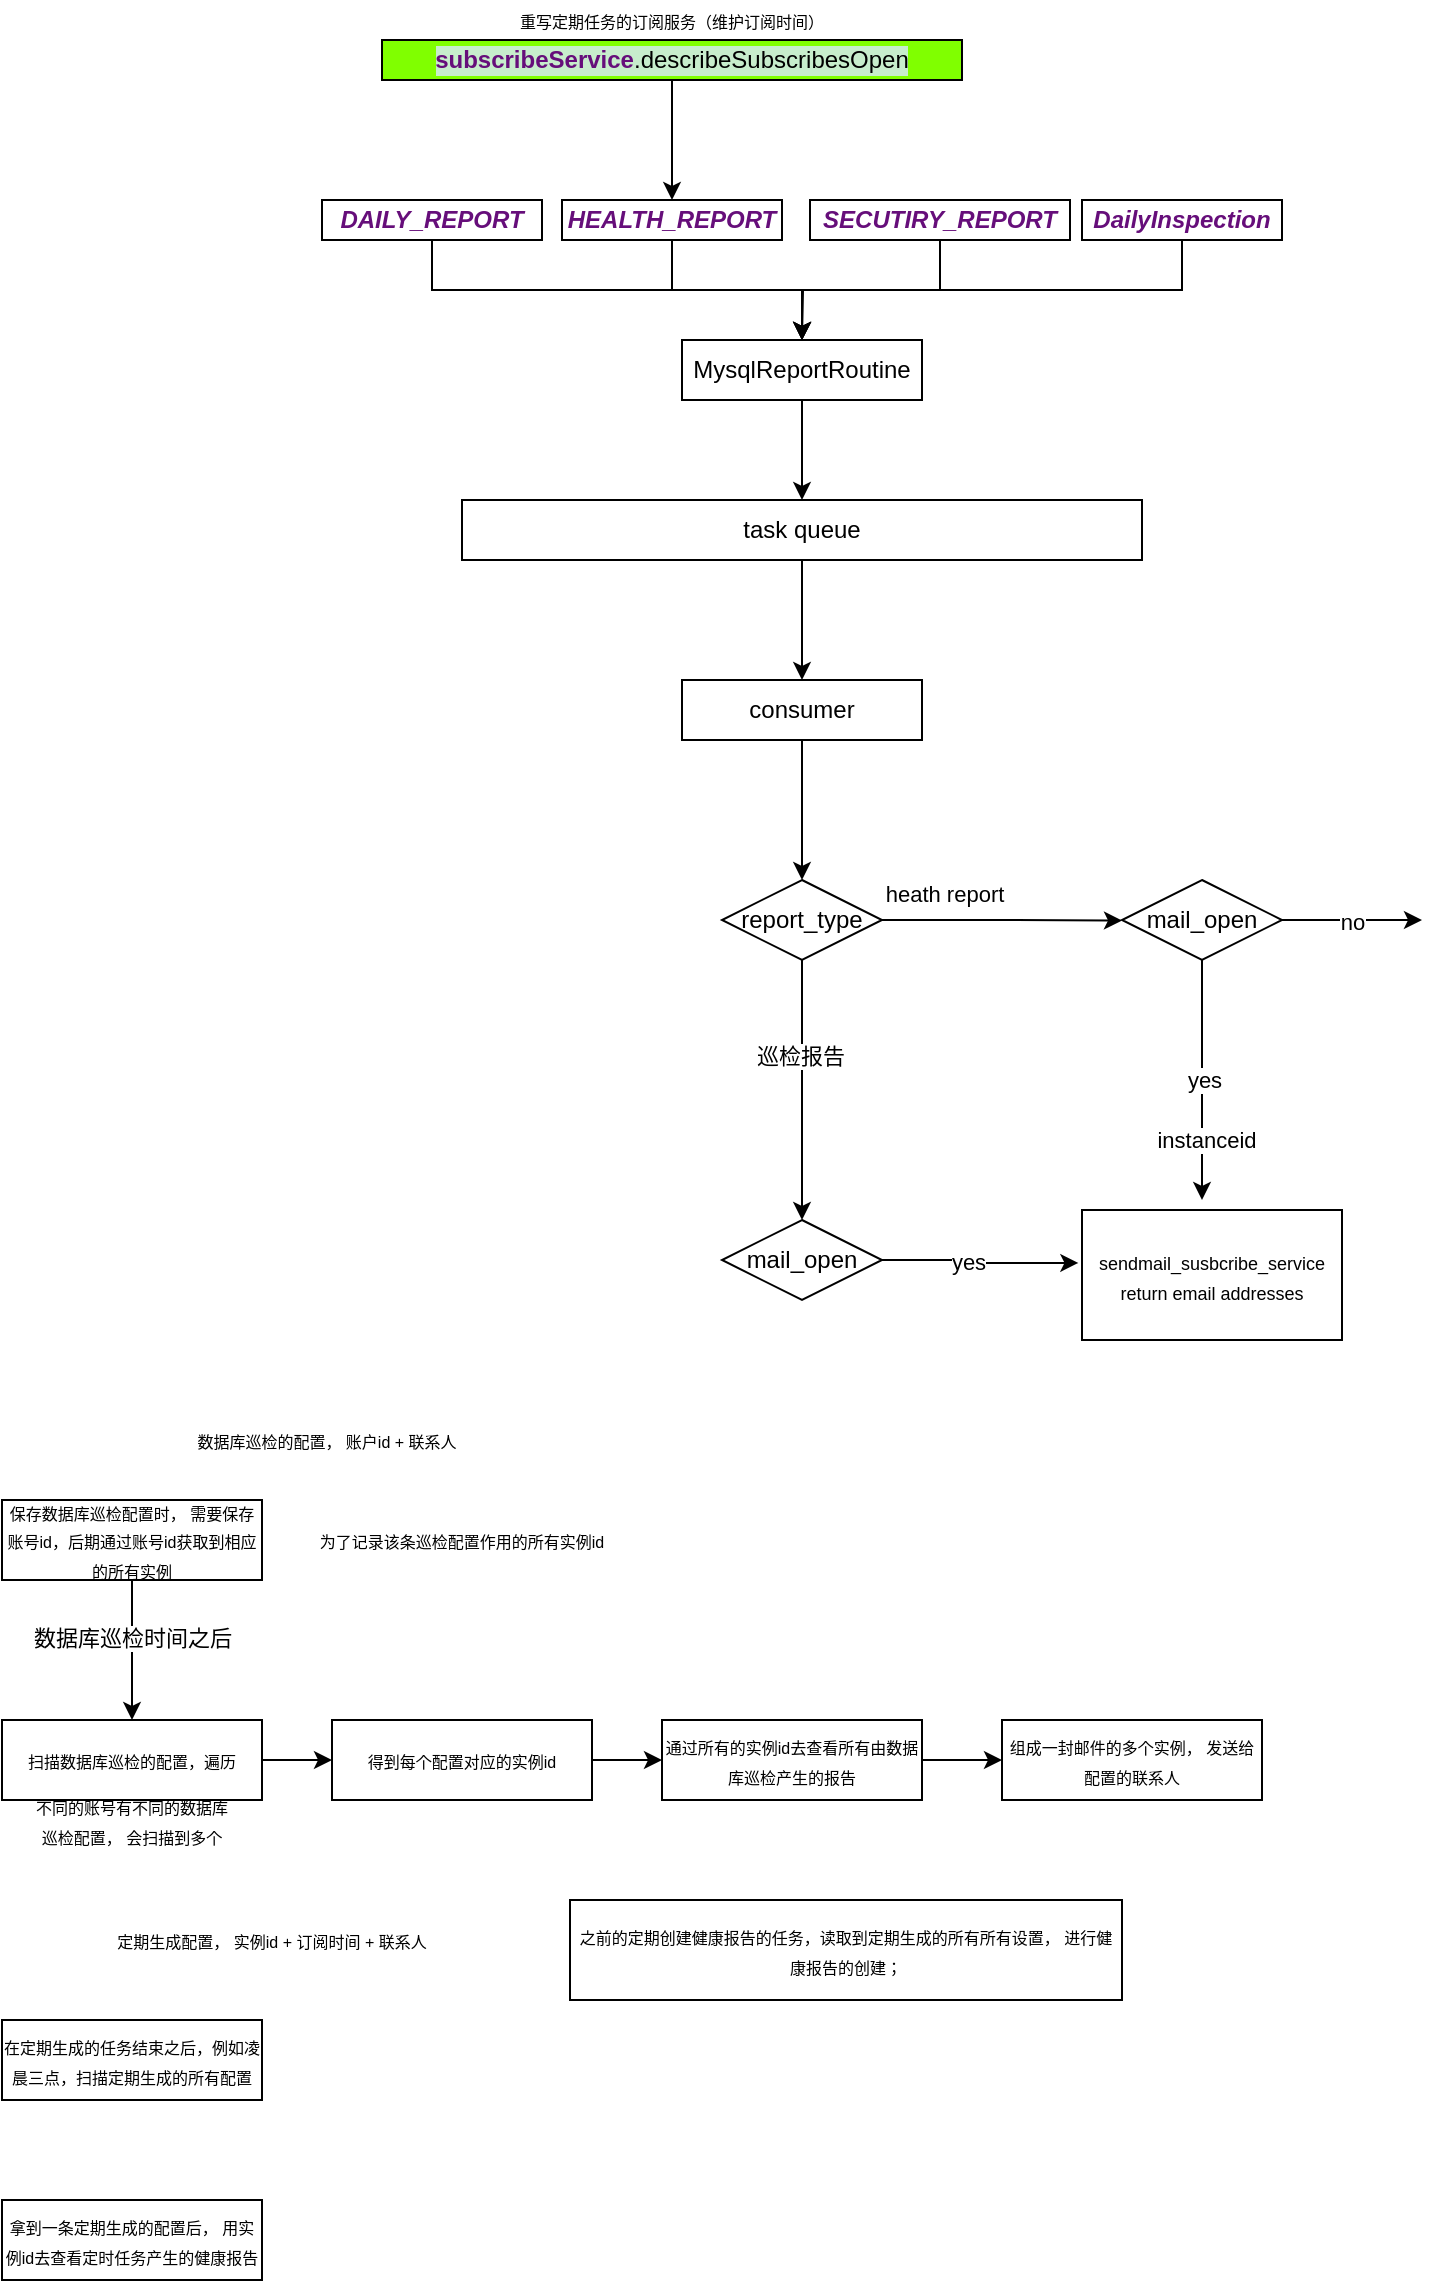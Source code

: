 <mxfile version="13.5.5" type="github">
  <diagram id="C5RBs43oDa-KdzZeNtuy" name="Page-1">
    <mxGraphModel dx="742" dy="1586" grid="1" gridSize="10" guides="1" tooltips="1" connect="1" arrows="1" fold="1" page="1" pageScale="1" pageWidth="827" pageHeight="1169" math="0" shadow="0">
      <root>
        <mxCell id="WIyWlLk6GJQsqaUBKTNV-0" />
        <mxCell id="WIyWlLk6GJQsqaUBKTNV-1" parent="WIyWlLk6GJQsqaUBKTNV-0" />
        <mxCell id="TqVi8izwRz0PIjWKsdhe-3" style="edgeStyle=orthogonalEdgeStyle;rounded=0;orthogonalLoop=1;jettySize=auto;html=1;exitX=0.5;exitY=1;exitDx=0;exitDy=0;entryX=0.5;entryY=0;entryDx=0;entryDy=0;" edge="1" parent="WIyWlLk6GJQsqaUBKTNV-1" source="TqVi8izwRz0PIjWKsdhe-0" target="TqVi8izwRz0PIjWKsdhe-2">
          <mxGeometry relative="1" as="geometry">
            <mxPoint x="330.111" y="220" as="targetPoint" />
            <Array as="points" />
          </mxGeometry>
        </mxCell>
        <mxCell id="TqVi8izwRz0PIjWKsdhe-0" value="MysqlReportRoutine" style="rounded=0;whiteSpace=wrap;html=1;" vertex="1" parent="WIyWlLk6GJQsqaUBKTNV-1">
          <mxGeometry x="350" y="150" width="120" height="30" as="geometry" />
        </mxCell>
        <mxCell id="TqVi8izwRz0PIjWKsdhe-18" style="edgeStyle=orthogonalEdgeStyle;rounded=0;orthogonalLoop=1;jettySize=auto;html=1;exitX=0.5;exitY=1;exitDx=0;exitDy=0;entryX=0.5;entryY=0;entryDx=0;entryDy=0;" edge="1" parent="WIyWlLk6GJQsqaUBKTNV-1" source="TqVi8izwRz0PIjWKsdhe-2" target="TqVi8izwRz0PIjWKsdhe-17">
          <mxGeometry relative="1" as="geometry" />
        </mxCell>
        <mxCell id="TqVi8izwRz0PIjWKsdhe-2" value="task queue" style="rounded=0;whiteSpace=wrap;html=1;" vertex="1" parent="WIyWlLk6GJQsqaUBKTNV-1">
          <mxGeometry x="240" y="230" width="340" height="30" as="geometry" />
        </mxCell>
        <mxCell id="TqVi8izwRz0PIjWKsdhe-12" style="edgeStyle=orthogonalEdgeStyle;rounded=0;orthogonalLoop=1;jettySize=auto;html=1;exitX=0.5;exitY=1;exitDx=0;exitDy=0;entryX=0.5;entryY=0;entryDx=0;entryDy=0;" edge="1" parent="WIyWlLk6GJQsqaUBKTNV-1" source="TqVi8izwRz0PIjWKsdhe-4" target="TqVi8izwRz0PIjWKsdhe-0">
          <mxGeometry relative="1" as="geometry" />
        </mxCell>
        <mxCell id="TqVi8izwRz0PIjWKsdhe-4" value="&lt;font color=&quot;#660e7a&quot;&gt;&lt;b&gt;&lt;i&gt;DAILY_REPORT&lt;/i&gt;&lt;/b&gt;&lt;/font&gt;" style="rounded=0;whiteSpace=wrap;html=1;" vertex="1" parent="WIyWlLk6GJQsqaUBKTNV-1">
          <mxGeometry x="170" y="80" width="110" height="20" as="geometry" />
        </mxCell>
        <mxCell id="TqVi8izwRz0PIjWKsdhe-15" style="edgeStyle=orthogonalEdgeStyle;rounded=0;orthogonalLoop=1;jettySize=auto;html=1;exitX=0.5;exitY=1;exitDx=0;exitDy=0;" edge="1" parent="WIyWlLk6GJQsqaUBKTNV-1" source="TqVi8izwRz0PIjWKsdhe-5" target="TqVi8izwRz0PIjWKsdhe-0">
          <mxGeometry relative="1" as="geometry" />
        </mxCell>
        <mxCell id="TqVi8izwRz0PIjWKsdhe-5" value="&lt;font color=&quot;#660e7a&quot;&gt;&lt;b&gt;&lt;i&gt;DailyInspection&lt;/i&gt;&lt;/b&gt;&lt;/font&gt;" style="rounded=0;whiteSpace=wrap;html=1;" vertex="1" parent="WIyWlLk6GJQsqaUBKTNV-1">
          <mxGeometry x="550" y="80" width="100" height="20" as="geometry" />
        </mxCell>
        <mxCell id="TqVi8izwRz0PIjWKsdhe-13" style="edgeStyle=orthogonalEdgeStyle;rounded=0;orthogonalLoop=1;jettySize=auto;html=1;exitX=0.5;exitY=1;exitDx=0;exitDy=0;" edge="1" parent="WIyWlLk6GJQsqaUBKTNV-1" source="TqVi8izwRz0PIjWKsdhe-6">
          <mxGeometry relative="1" as="geometry">
            <mxPoint x="410" y="150" as="targetPoint" />
          </mxGeometry>
        </mxCell>
        <mxCell id="TqVi8izwRz0PIjWKsdhe-6" value="&lt;font color=&quot;#660e7a&quot;&gt;&lt;b&gt;&lt;i&gt;HEALTH_REPORT&lt;/i&gt;&lt;/b&gt;&lt;/font&gt;" style="rounded=0;whiteSpace=wrap;html=1;" vertex="1" parent="WIyWlLk6GJQsqaUBKTNV-1">
          <mxGeometry x="290" y="80" width="110" height="20" as="geometry" />
        </mxCell>
        <mxCell id="TqVi8izwRz0PIjWKsdhe-14" style="edgeStyle=orthogonalEdgeStyle;rounded=0;orthogonalLoop=1;jettySize=auto;html=1;exitX=0.5;exitY=1;exitDx=0;exitDy=0;" edge="1" parent="WIyWlLk6GJQsqaUBKTNV-1" source="TqVi8izwRz0PIjWKsdhe-7" target="TqVi8izwRz0PIjWKsdhe-0">
          <mxGeometry relative="1" as="geometry">
            <mxPoint x="410" y="140" as="targetPoint" />
          </mxGeometry>
        </mxCell>
        <mxCell id="TqVi8izwRz0PIjWKsdhe-7" value="&lt;font color=&quot;#660e7a&quot;&gt;&lt;b&gt;&lt;i&gt;SECUTIRY_REPORT&lt;/i&gt;&lt;/b&gt;&lt;/font&gt;" style="rounded=0;whiteSpace=wrap;html=1;" vertex="1" parent="WIyWlLk6GJQsqaUBKTNV-1">
          <mxGeometry x="414" y="80" width="130" height="20" as="geometry" />
        </mxCell>
        <mxCell id="TqVi8izwRz0PIjWKsdhe-10" style="edgeStyle=orthogonalEdgeStyle;rounded=0;orthogonalLoop=1;jettySize=auto;html=1;exitX=0.5;exitY=1;exitDx=0;exitDy=0;entryX=0.5;entryY=0;entryDx=0;entryDy=0;" edge="1" parent="WIyWlLk6GJQsqaUBKTNV-1" source="TqVi8izwRz0PIjWKsdhe-9" target="TqVi8izwRz0PIjWKsdhe-6">
          <mxGeometry relative="1" as="geometry" />
        </mxCell>
        <mxCell id="TqVi8izwRz0PIjWKsdhe-9" value="&lt;pre style=&quot;background-color: rgb(199 , 237 , 204)&quot;&gt;&lt;font face=&quot;Helvetica&quot; style=&quot;font-size: 12px&quot;&gt;&lt;span style=&quot;color: rgb(102 , 14 , 122) ; font-weight: bold&quot;&gt;subscribeService&lt;/span&gt;.describeSubscribesOpen&lt;/font&gt;&lt;/pre&gt;" style="rounded=0;whiteSpace=wrap;html=1;fillColor=#80FF00;" vertex="1" parent="WIyWlLk6GJQsqaUBKTNV-1">
          <mxGeometry x="200" width="290" height="20" as="geometry" />
        </mxCell>
        <mxCell id="TqVi8izwRz0PIjWKsdhe-11" value="&lt;font style=&quot;font-size: 8px&quot;&gt;重写定期任务的订阅服务（维护订阅时间）&lt;/font&gt;" style="text;html=1;strokeColor=none;fillColor=none;align=center;verticalAlign=middle;whiteSpace=wrap;rounded=0;" vertex="1" parent="WIyWlLk6GJQsqaUBKTNV-1">
          <mxGeometry x="260" y="-20" width="170" height="20" as="geometry" />
        </mxCell>
        <mxCell id="TqVi8izwRz0PIjWKsdhe-20" style="edgeStyle=orthogonalEdgeStyle;rounded=0;orthogonalLoop=1;jettySize=auto;html=1;exitX=0.5;exitY=1;exitDx=0;exitDy=0;entryX=0.5;entryY=0;entryDx=0;entryDy=0;" edge="1" parent="WIyWlLk6GJQsqaUBKTNV-1" source="TqVi8izwRz0PIjWKsdhe-17" target="TqVi8izwRz0PIjWKsdhe-19">
          <mxGeometry relative="1" as="geometry" />
        </mxCell>
        <mxCell id="TqVi8izwRz0PIjWKsdhe-17" value="consumer" style="rounded=0;whiteSpace=wrap;html=1;" vertex="1" parent="WIyWlLk6GJQsqaUBKTNV-1">
          <mxGeometry x="350" y="320" width="120" height="30" as="geometry" />
        </mxCell>
        <mxCell id="TqVi8izwRz0PIjWKsdhe-21" style="edgeStyle=orthogonalEdgeStyle;rounded=0;orthogonalLoop=1;jettySize=auto;html=1;exitX=0.5;exitY=1;exitDx=0;exitDy=0;" edge="1" parent="WIyWlLk6GJQsqaUBKTNV-1" source="TqVi8izwRz0PIjWKsdhe-19">
          <mxGeometry relative="1" as="geometry">
            <mxPoint x="410" y="590" as="targetPoint" />
          </mxGeometry>
        </mxCell>
        <mxCell id="TqVi8izwRz0PIjWKsdhe-24" value="巡检报告" style="edgeLabel;html=1;align=center;verticalAlign=middle;resizable=0;points=[];" vertex="1" connectable="0" parent="TqVi8izwRz0PIjWKsdhe-21">
          <mxGeometry x="-0.265" y="-1" relative="1" as="geometry">
            <mxPoint as="offset" />
          </mxGeometry>
        </mxCell>
        <mxCell id="TqVi8izwRz0PIjWKsdhe-27" style="edgeStyle=orthogonalEdgeStyle;rounded=0;orthogonalLoop=1;jettySize=auto;html=1;exitX=1;exitY=0.5;exitDx=0;exitDy=0;" edge="1" parent="WIyWlLk6GJQsqaUBKTNV-1" source="TqVi8izwRz0PIjWKsdhe-19">
          <mxGeometry relative="1" as="geometry">
            <mxPoint x="570" y="440.286" as="targetPoint" />
          </mxGeometry>
        </mxCell>
        <mxCell id="TqVi8izwRz0PIjWKsdhe-28" value="heath report" style="edgeLabel;html=1;align=center;verticalAlign=middle;resizable=0;points=[];" vertex="1" connectable="0" parent="TqVi8izwRz0PIjWKsdhe-27">
          <mxGeometry x="0.002" y="-14" relative="1" as="geometry">
            <mxPoint x="-15" y="-14" as="offset" />
          </mxGeometry>
        </mxCell>
        <mxCell id="TqVi8izwRz0PIjWKsdhe-19" value="report_type" style="rhombus;whiteSpace=wrap;html=1;fillColor=#FFFFFF;" vertex="1" parent="WIyWlLk6GJQsqaUBKTNV-1">
          <mxGeometry x="370" y="420" width="80" height="40" as="geometry" />
        </mxCell>
        <mxCell id="TqVi8izwRz0PIjWKsdhe-30" value="no" style="edgeStyle=orthogonalEdgeStyle;rounded=0;orthogonalLoop=1;jettySize=auto;html=1;" edge="1" parent="WIyWlLk6GJQsqaUBKTNV-1" source="TqVi8izwRz0PIjWKsdhe-29">
          <mxGeometry relative="1" as="geometry">
            <mxPoint x="720" y="440" as="targetPoint" />
          </mxGeometry>
        </mxCell>
        <mxCell id="TqVi8izwRz0PIjWKsdhe-31" value="yes" style="edgeStyle=orthogonalEdgeStyle;rounded=0;orthogonalLoop=1;jettySize=auto;html=1;exitX=0.5;exitY=1;exitDx=0;exitDy=0;" edge="1" parent="WIyWlLk6GJQsqaUBKTNV-1" source="TqVi8izwRz0PIjWKsdhe-29">
          <mxGeometry relative="1" as="geometry">
            <mxPoint x="610" y="580" as="targetPoint" />
          </mxGeometry>
        </mxCell>
        <mxCell id="TqVi8izwRz0PIjWKsdhe-38" value="instanceid" style="edgeLabel;html=1;align=center;verticalAlign=middle;resizable=0;points=[];" vertex="1" connectable="0" parent="TqVi8izwRz0PIjWKsdhe-31">
          <mxGeometry x="0.5" y="2" relative="1" as="geometry">
            <mxPoint as="offset" />
          </mxGeometry>
        </mxCell>
        <mxCell id="TqVi8izwRz0PIjWKsdhe-29" value="mail_open" style="rhombus;whiteSpace=wrap;html=1;fillColor=#FFFFFF;" vertex="1" parent="WIyWlLk6GJQsqaUBKTNV-1">
          <mxGeometry x="570" y="420" width="80" height="40" as="geometry" />
        </mxCell>
        <mxCell id="TqVi8izwRz0PIjWKsdhe-36" style="edgeStyle=orthogonalEdgeStyle;rounded=0;orthogonalLoop=1;jettySize=auto;html=1;exitX=1;exitY=0.5;exitDx=0;exitDy=0;entryX=-0.014;entryY=0.407;entryDx=0;entryDy=0;entryPerimeter=0;" edge="1" parent="WIyWlLk6GJQsqaUBKTNV-1" source="TqVi8izwRz0PIjWKsdhe-32" target="TqVi8izwRz0PIjWKsdhe-35">
          <mxGeometry relative="1" as="geometry" />
        </mxCell>
        <mxCell id="TqVi8izwRz0PIjWKsdhe-37" value="yes" style="edgeLabel;html=1;align=center;verticalAlign=middle;resizable=0;points=[];" vertex="1" connectable="0" parent="TqVi8izwRz0PIjWKsdhe-36">
          <mxGeometry x="-0.133" y="-1" relative="1" as="geometry">
            <mxPoint as="offset" />
          </mxGeometry>
        </mxCell>
        <mxCell id="TqVi8izwRz0PIjWKsdhe-32" value="mail_open" style="rhombus;whiteSpace=wrap;html=1;fillColor=#FFFFFF;" vertex="1" parent="WIyWlLk6GJQsqaUBKTNV-1">
          <mxGeometry x="370" y="590" width="80" height="40" as="geometry" />
        </mxCell>
        <mxCell id="TqVi8izwRz0PIjWKsdhe-35" value="&lt;font style=&quot;font-size: 9px&quot;&gt;sendmail_susbcribe_service&lt;br&gt;return email addresses&lt;br&gt;&lt;/font&gt;" style="rounded=0;whiteSpace=wrap;html=1;fillColor=#FFFFFF;" vertex="1" parent="WIyWlLk6GJQsqaUBKTNV-1">
          <mxGeometry x="550" y="585" width="130" height="65" as="geometry" />
        </mxCell>
        <mxCell id="TqVi8izwRz0PIjWKsdhe-45" style="edgeStyle=orthogonalEdgeStyle;rounded=0;orthogonalLoop=1;jettySize=auto;html=1;exitX=1;exitY=0.5;exitDx=0;exitDy=0;entryX=0;entryY=0.5;entryDx=0;entryDy=0;" edge="1" parent="WIyWlLk6GJQsqaUBKTNV-1" source="TqVi8izwRz0PIjWKsdhe-40" target="TqVi8izwRz0PIjWKsdhe-41">
          <mxGeometry relative="1" as="geometry" />
        </mxCell>
        <mxCell id="TqVi8izwRz0PIjWKsdhe-40" value="&lt;font style=&quot;font-size: 8px&quot;&gt;扫描数据库巡检的配置，遍历&lt;/font&gt;" style="rounded=0;whiteSpace=wrap;html=1;fillColor=#FFFFFF;" vertex="1" parent="WIyWlLk6GJQsqaUBKTNV-1">
          <mxGeometry x="10" y="840" width="130" height="40" as="geometry" />
        </mxCell>
        <mxCell id="TqVi8izwRz0PIjWKsdhe-49" style="edgeStyle=orthogonalEdgeStyle;rounded=0;orthogonalLoop=1;jettySize=auto;html=1;" edge="1" parent="WIyWlLk6GJQsqaUBKTNV-1" source="TqVi8izwRz0PIjWKsdhe-41">
          <mxGeometry relative="1" as="geometry">
            <mxPoint x="340" y="860" as="targetPoint" />
          </mxGeometry>
        </mxCell>
        <mxCell id="TqVi8izwRz0PIjWKsdhe-41" value="&lt;font style=&quot;font-size: 8px&quot;&gt;得到每个配置对应的实例id&lt;/font&gt;" style="rounded=0;whiteSpace=wrap;html=1;fillColor=#FFFFFF;" vertex="1" parent="WIyWlLk6GJQsqaUBKTNV-1">
          <mxGeometry x="175" y="840" width="130" height="40" as="geometry" />
        </mxCell>
        <mxCell id="TqVi8izwRz0PIjWKsdhe-43" style="edgeStyle=orthogonalEdgeStyle;rounded=0;orthogonalLoop=1;jettySize=auto;html=1;entryX=0.5;entryY=0;entryDx=0;entryDy=0;" edge="1" parent="WIyWlLk6GJQsqaUBKTNV-1" source="TqVi8izwRz0PIjWKsdhe-42" target="TqVi8izwRz0PIjWKsdhe-40">
          <mxGeometry relative="1" as="geometry" />
        </mxCell>
        <mxCell id="TqVi8izwRz0PIjWKsdhe-44" value="数据库巡检时间之后" style="edgeLabel;html=1;align=center;verticalAlign=middle;resizable=0;points=[];" vertex="1" connectable="0" parent="TqVi8izwRz0PIjWKsdhe-43">
          <mxGeometry x="-0.167" relative="1" as="geometry">
            <mxPoint as="offset" />
          </mxGeometry>
        </mxCell>
        <mxCell id="TqVi8izwRz0PIjWKsdhe-42" value="&lt;font style=&quot;font-size: 8px&quot;&gt;保存数据库巡检配置时， 需要保存账号id，后期通过账号id获取到相应的所有实例&lt;/font&gt;" style="rounded=0;whiteSpace=wrap;html=1;fillColor=#FFFFFF;" vertex="1" parent="WIyWlLk6GJQsqaUBKTNV-1">
          <mxGeometry x="10" y="730" width="130" height="40" as="geometry" />
        </mxCell>
        <mxCell id="TqVi8izwRz0PIjWKsdhe-46" value="&lt;font style=&quot;font-size: 8px&quot;&gt;为了记录该条巡检配置作用的所有实例id&lt;/font&gt;" style="text;html=1;strokeColor=none;fillColor=none;align=center;verticalAlign=middle;whiteSpace=wrap;rounded=0;" vertex="1" parent="WIyWlLk6GJQsqaUBKTNV-1">
          <mxGeometry x="160" y="740" width="160" height="20" as="geometry" />
        </mxCell>
        <mxCell id="TqVi8izwRz0PIjWKsdhe-51" style="edgeStyle=orthogonalEdgeStyle;rounded=0;orthogonalLoop=1;jettySize=auto;html=1;exitX=1;exitY=0.5;exitDx=0;exitDy=0;entryX=0;entryY=0.5;entryDx=0;entryDy=0;" edge="1" parent="WIyWlLk6GJQsqaUBKTNV-1" source="TqVi8izwRz0PIjWKsdhe-47" target="TqVi8izwRz0PIjWKsdhe-50">
          <mxGeometry relative="1" as="geometry" />
        </mxCell>
        <mxCell id="TqVi8izwRz0PIjWKsdhe-47" value="&lt;span style=&quot;font-size: 8px&quot;&gt;通过所有的实例id去查看所有由数据库巡检产生的报告&lt;/span&gt;" style="rounded=0;whiteSpace=wrap;html=1;fillColor=#FFFFFF;" vertex="1" parent="WIyWlLk6GJQsqaUBKTNV-1">
          <mxGeometry x="340" y="840" width="130" height="40" as="geometry" />
        </mxCell>
        <mxCell id="TqVi8izwRz0PIjWKsdhe-50" value="&lt;span style=&quot;font-size: 8px&quot;&gt;组成一封邮件的多个实例， 发送给配置的联系人&lt;/span&gt;" style="rounded=0;whiteSpace=wrap;html=1;fillColor=#FFFFFF;" vertex="1" parent="WIyWlLk6GJQsqaUBKTNV-1">
          <mxGeometry x="510" y="840" width="130" height="40" as="geometry" />
        </mxCell>
        <mxCell id="TqVi8izwRz0PIjWKsdhe-52" value="&lt;font style=&quot;font-size: 8px&quot;&gt;不同的账号有不同的数据库巡检配置， 会扫描到多个&lt;/font&gt;" style="text;html=1;strokeColor=none;fillColor=none;align=center;verticalAlign=middle;whiteSpace=wrap;rounded=0;" vertex="1" parent="WIyWlLk6GJQsqaUBKTNV-1">
          <mxGeometry x="25" y="880" width="100" height="20" as="geometry" />
        </mxCell>
        <mxCell id="TqVi8izwRz0PIjWKsdhe-53" value="&lt;font style=&quot;font-size: 8px&quot;&gt;定期生成配置， 实例id + 订阅时间 + 联系人&lt;/font&gt;" style="text;html=1;strokeColor=none;fillColor=none;align=center;verticalAlign=middle;whiteSpace=wrap;rounded=0;" vertex="1" parent="WIyWlLk6GJQsqaUBKTNV-1">
          <mxGeometry x="20" y="930" width="250" height="40" as="geometry" />
        </mxCell>
        <mxCell id="TqVi8izwRz0PIjWKsdhe-54" value="&lt;font style=&quot;font-size: 8px&quot;&gt;之前的定期创建健康报告的任务，读取到定期生成的所有所有设置， 进行健康报告的创建；&lt;/font&gt;" style="rounded=0;whiteSpace=wrap;html=1;fillColor=#FFFFFF;" vertex="1" parent="WIyWlLk6GJQsqaUBKTNV-1">
          <mxGeometry x="294" y="930" width="276" height="50" as="geometry" />
        </mxCell>
        <mxCell id="TqVi8izwRz0PIjWKsdhe-55" value="&lt;span style=&quot;font-size: 8px&quot;&gt;数据库巡检的配置， 账户id + 联系人&lt;/span&gt;" style="text;html=1;strokeColor=none;fillColor=none;align=center;verticalAlign=middle;whiteSpace=wrap;rounded=0;" vertex="1" parent="WIyWlLk6GJQsqaUBKTNV-1">
          <mxGeometry x="55" y="690" width="235" height="20" as="geometry" />
        </mxCell>
        <mxCell id="TqVi8izwRz0PIjWKsdhe-57" value="&lt;font style=&quot;font-size: 8px&quot;&gt;在定期生成的任务结束之后，例如凌晨三点，扫描定期生成的所有配置&lt;/font&gt;" style="rounded=0;whiteSpace=wrap;html=1;fillColor=#FFFFFF;" vertex="1" parent="WIyWlLk6GJQsqaUBKTNV-1">
          <mxGeometry x="10" y="990" width="130" height="40" as="geometry" />
        </mxCell>
        <mxCell id="TqVi8izwRz0PIjWKsdhe-58" value="&lt;font style=&quot;font-size: 8px&quot;&gt;拿到一条定期生成的配置后， 用实例id去查看定时任务产生的健康报告&lt;/font&gt;" style="rounded=0;whiteSpace=wrap;html=1;fillColor=#FFFFFF;" vertex="1" parent="WIyWlLk6GJQsqaUBKTNV-1">
          <mxGeometry x="10" y="1080" width="130" height="40" as="geometry" />
        </mxCell>
      </root>
    </mxGraphModel>
  </diagram>
</mxfile>
